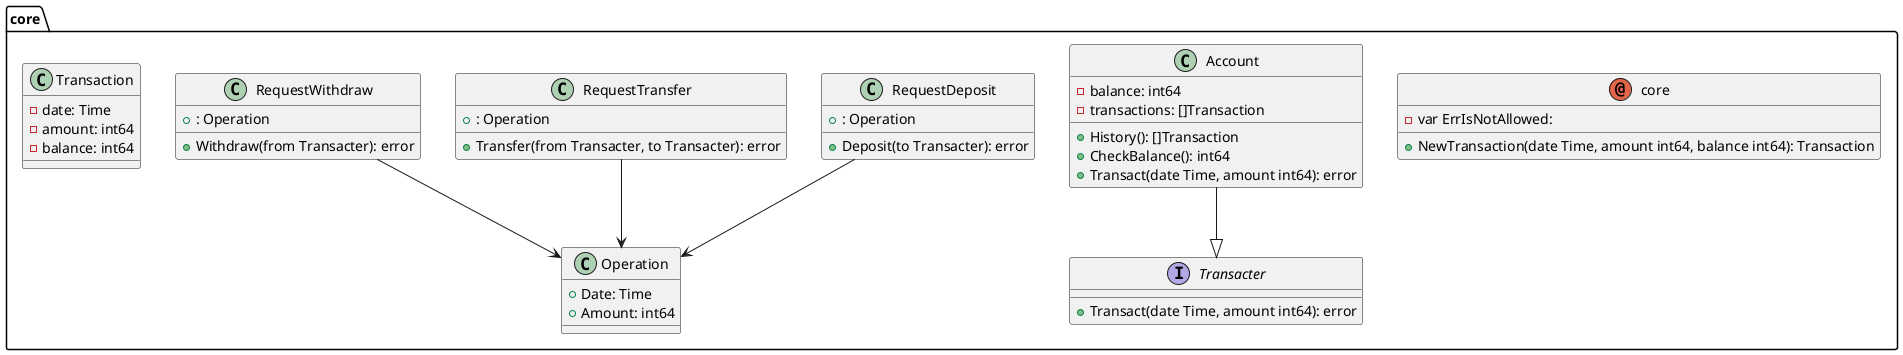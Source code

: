 @startuml
package core{
annotation core {

-var ErrIsNotAllowed: 
+NewTransaction(date Time, amount int64, balance int64): Transaction
}
interface Transacter{
+Transact(date Time, amount int64): error
}
class Account {
-balance: int64
-transactions: []Transaction
+History(): []Transaction
+CheckBalance(): int64
+Transact(date Time, amount int64): error
}
class Operation {
+Date: Time
+Amount: int64

}
class RequestDeposit {
+: Operation
+Deposit(to Transacter): error
}
class RequestTransfer {
+: Operation
+Transfer(from Transacter, to Transacter): error
}
class RequestWithdraw {
+: Operation
+Withdraw(from Transacter): error
}
class Transaction {
-date: Time
-amount: int64
-balance: int64

}
}
"RequestDeposit" --> "Operation"
"RequestTransfer" --> "Operation"
"RequestWithdraw" --> "Operation"
"Account" --|> "Transacter"
@enduml